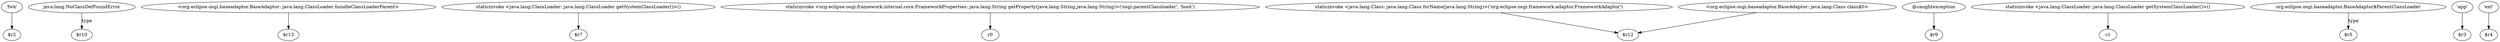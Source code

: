 digraph g {
0[label="'fwk'"]
1[label="$r2"]
0->1[label=""]
2[label="java.lang.NoClassDefFoundError"]
3[label="$r10"]
2->3[label="type"]
4[label="<org.eclipse.osgi.baseadaptor.BaseAdaptor: java.lang.ClassLoader bundleClassLoaderParent>"]
5[label="$r13"]
4->5[label=""]
6[label="staticinvoke <java.lang.ClassLoader: java.lang.ClassLoader getSystemClassLoader()>()"]
7[label="$r7"]
6->7[label=""]
8[label="staticinvoke <org.eclipse.osgi.framework.internal.core.FrameworkProperties: java.lang.String getProperty(java.lang.String,java.lang.String)>('osgi.parentClassloader', 'boot')"]
9[label="r0"]
8->9[label=""]
10[label="staticinvoke <java.lang.Class: java.lang.Class forName(java.lang.String)>('org.eclipse.osgi.framework.adaptor.FrameworkAdaptor')"]
11[label="$r12"]
10->11[label=""]
12[label="@caughtexception"]
13[label="$r9"]
12->13[label=""]
14[label="staticinvoke <java.lang.ClassLoader: java.lang.ClassLoader getSystemClassLoader()>()"]
15[label="r1"]
14->15[label=""]
16[label="org.eclipse.osgi.baseadaptor.BaseAdaptor$ParentClassLoader"]
17[label="$r5"]
16->17[label="type"]
18[label="<org.eclipse.osgi.baseadaptor.BaseAdaptor: java.lang.Class class$0>"]
18->11[label=""]
19[label="'app'"]
20[label="$r3"]
19->20[label=""]
21[label="'ext'"]
22[label="$r4"]
21->22[label=""]
}